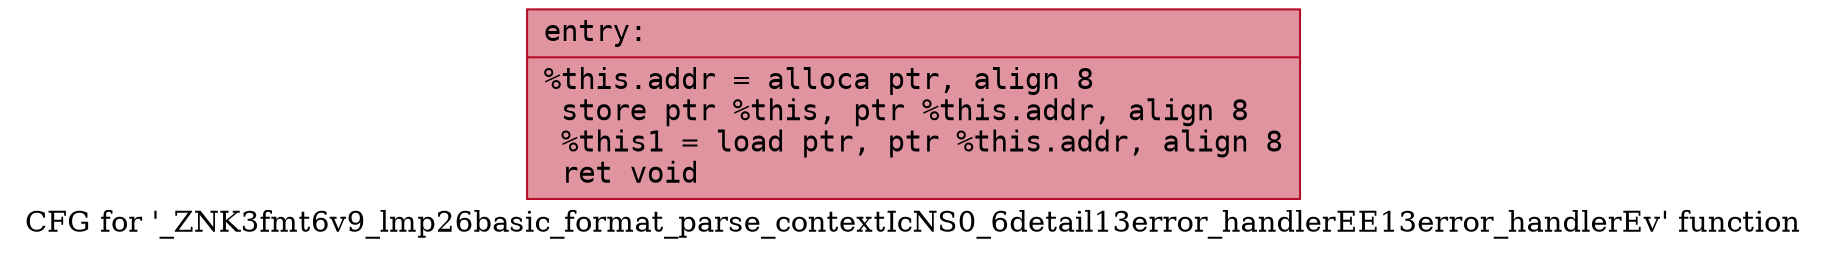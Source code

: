 digraph "CFG for '_ZNK3fmt6v9_lmp26basic_format_parse_contextIcNS0_6detail13error_handlerEE13error_handlerEv' function" {
	label="CFG for '_ZNK3fmt6v9_lmp26basic_format_parse_contextIcNS0_6detail13error_handlerEE13error_handlerEv' function";

	Node0x556bfea86a00 [shape=record,color="#b70d28ff", style=filled, fillcolor="#b70d2870" fontname="Courier",label="{entry:\l|  %this.addr = alloca ptr, align 8\l  store ptr %this, ptr %this.addr, align 8\l  %this1 = load ptr, ptr %this.addr, align 8\l  ret void\l}"];
}
